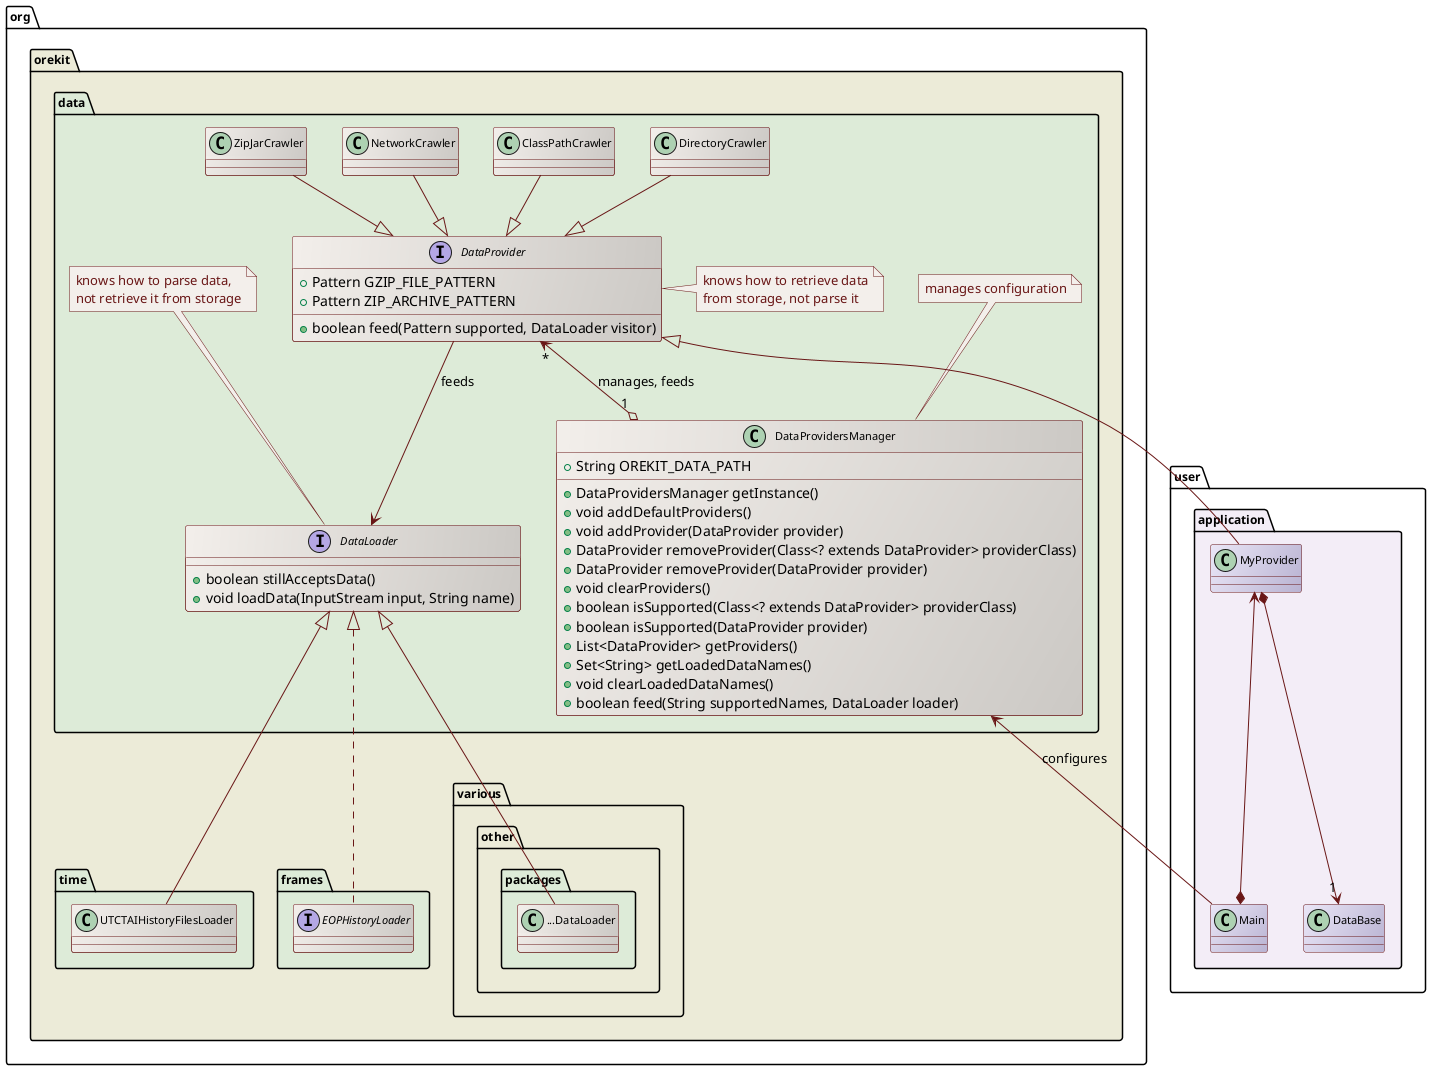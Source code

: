 ' Copyright 2002-2017 CS Systèmes d'Information
' Licensed to CS Systèmes d'Information (CS) under one or more
' contributor license agreements.  See the NOTICE file distributed with
' this work for additional information regarding copyright ownership.
' CS licenses this file to You under the Apache License, Version 2.0
' (the "License"); you may not use this file except in compliance with
' the License.  You may obtain a copy of the License at
'
'   http://www.apache.org/licenses/LICENSE-2.0
'
' Unless required by applicable law or agreed to in writing, software
' distributed under the License is distributed on an "AS IS" BASIS,
' WITHOUT WARRANTIES OR CONDITIONS OF ANY KIND, either express or implied.
' See the License for the specific language governing permissions and
' limitations under the License.
 
@startuml

  skinparam svek                  true
  skinparam ClassBackgroundColor  #F3EFEB/CCC9C5
  skinparam ClassArrowColor       #691616
  skinparam ClassBorderColor      #691616
  skinparam NoteBackgroundColor   #F3EFEB
  skinparam NoteBorderColor       #691616
  skinparam NoteFontColor         #691616
  skinparam ClassFontSize         11
  skinparam PackageFontSize       12

  package org.orekit #ECEBD8 {

    package data #DDEBD8 {

      interface DataProvider {
        +Pattern GZIP_FILE_PATTERN
        +Pattern ZIP_ARCHIVE_PATTERN
        +boolean feed(Pattern supported, DataLoader visitor)
      }
      note right
        knows how to retrieve data
        from storage, not parse it
      end note

      class DataProvidersManager {
        +String OREKIT_DATA_PATH
        +DataProvidersManager getInstance()
        +void addDefaultProviders()
        +void addProvider(DataProvider provider)
        +DataProvider removeProvider(Class<? extends DataProvider> providerClass)
        +DataProvider removeProvider(DataProvider provider)
        +void clearProviders()
        +boolean isSupported(Class<? extends DataProvider> providerClass)
        +boolean isSupported(DataProvider provider)
        +List<DataProvider> getProviders()
        +Set<String> getLoadedDataNames()
        +void clearLoadedDataNames()
        +boolean feed(String supportedNames, DataLoader loader)
      }
      note top
        manages configuration
      end note

      interface DataLoader {
        +boolean stillAcceptsData()
        +void loadData(InputStream input, String name)
      }
      note top
        knows how to parse data,
        not retrieve it from storage
      end note

      DataProvider "*" <--o "1" DataProvidersManager : manages, feeds
      DirectoryCrawler --|> DataProvider
      ClassPathCrawler --|> DataProvider
      NetworkCrawler   --|> DataProvider
      ZipJarCrawler    --|> DataProvider
      DataProvider --> DataLoader : feeds

    }

    package time #DDEBD8 {
      DataLoader <|-- UTCTAIHistoryFilesLoader
    }

    package frames #DDEBD8 {
      interface EOPHistoryLoader
      DataLoader <|.. EOPHistoryLoader
    }

    package various.other.packages #DDEBD8 {
      class "...DataLoader" as DummyDataLoader
      DataLoader <|-- DummyDataLoader
    }

  }

  package user.application #F3EDF7 {
    class MyProvider #EAE6F7/B9B3D2
    class DataBase   #EAE6F7/B9B3D2
    class Main       #EAE6F7/B9B3D2
    DataProvider <|-- MyProvider
    DataProvidersManager <-- Main : configures
    MyProvider <--* Main
    MyProvider *--> "1" DataBase
  }

@enduml
